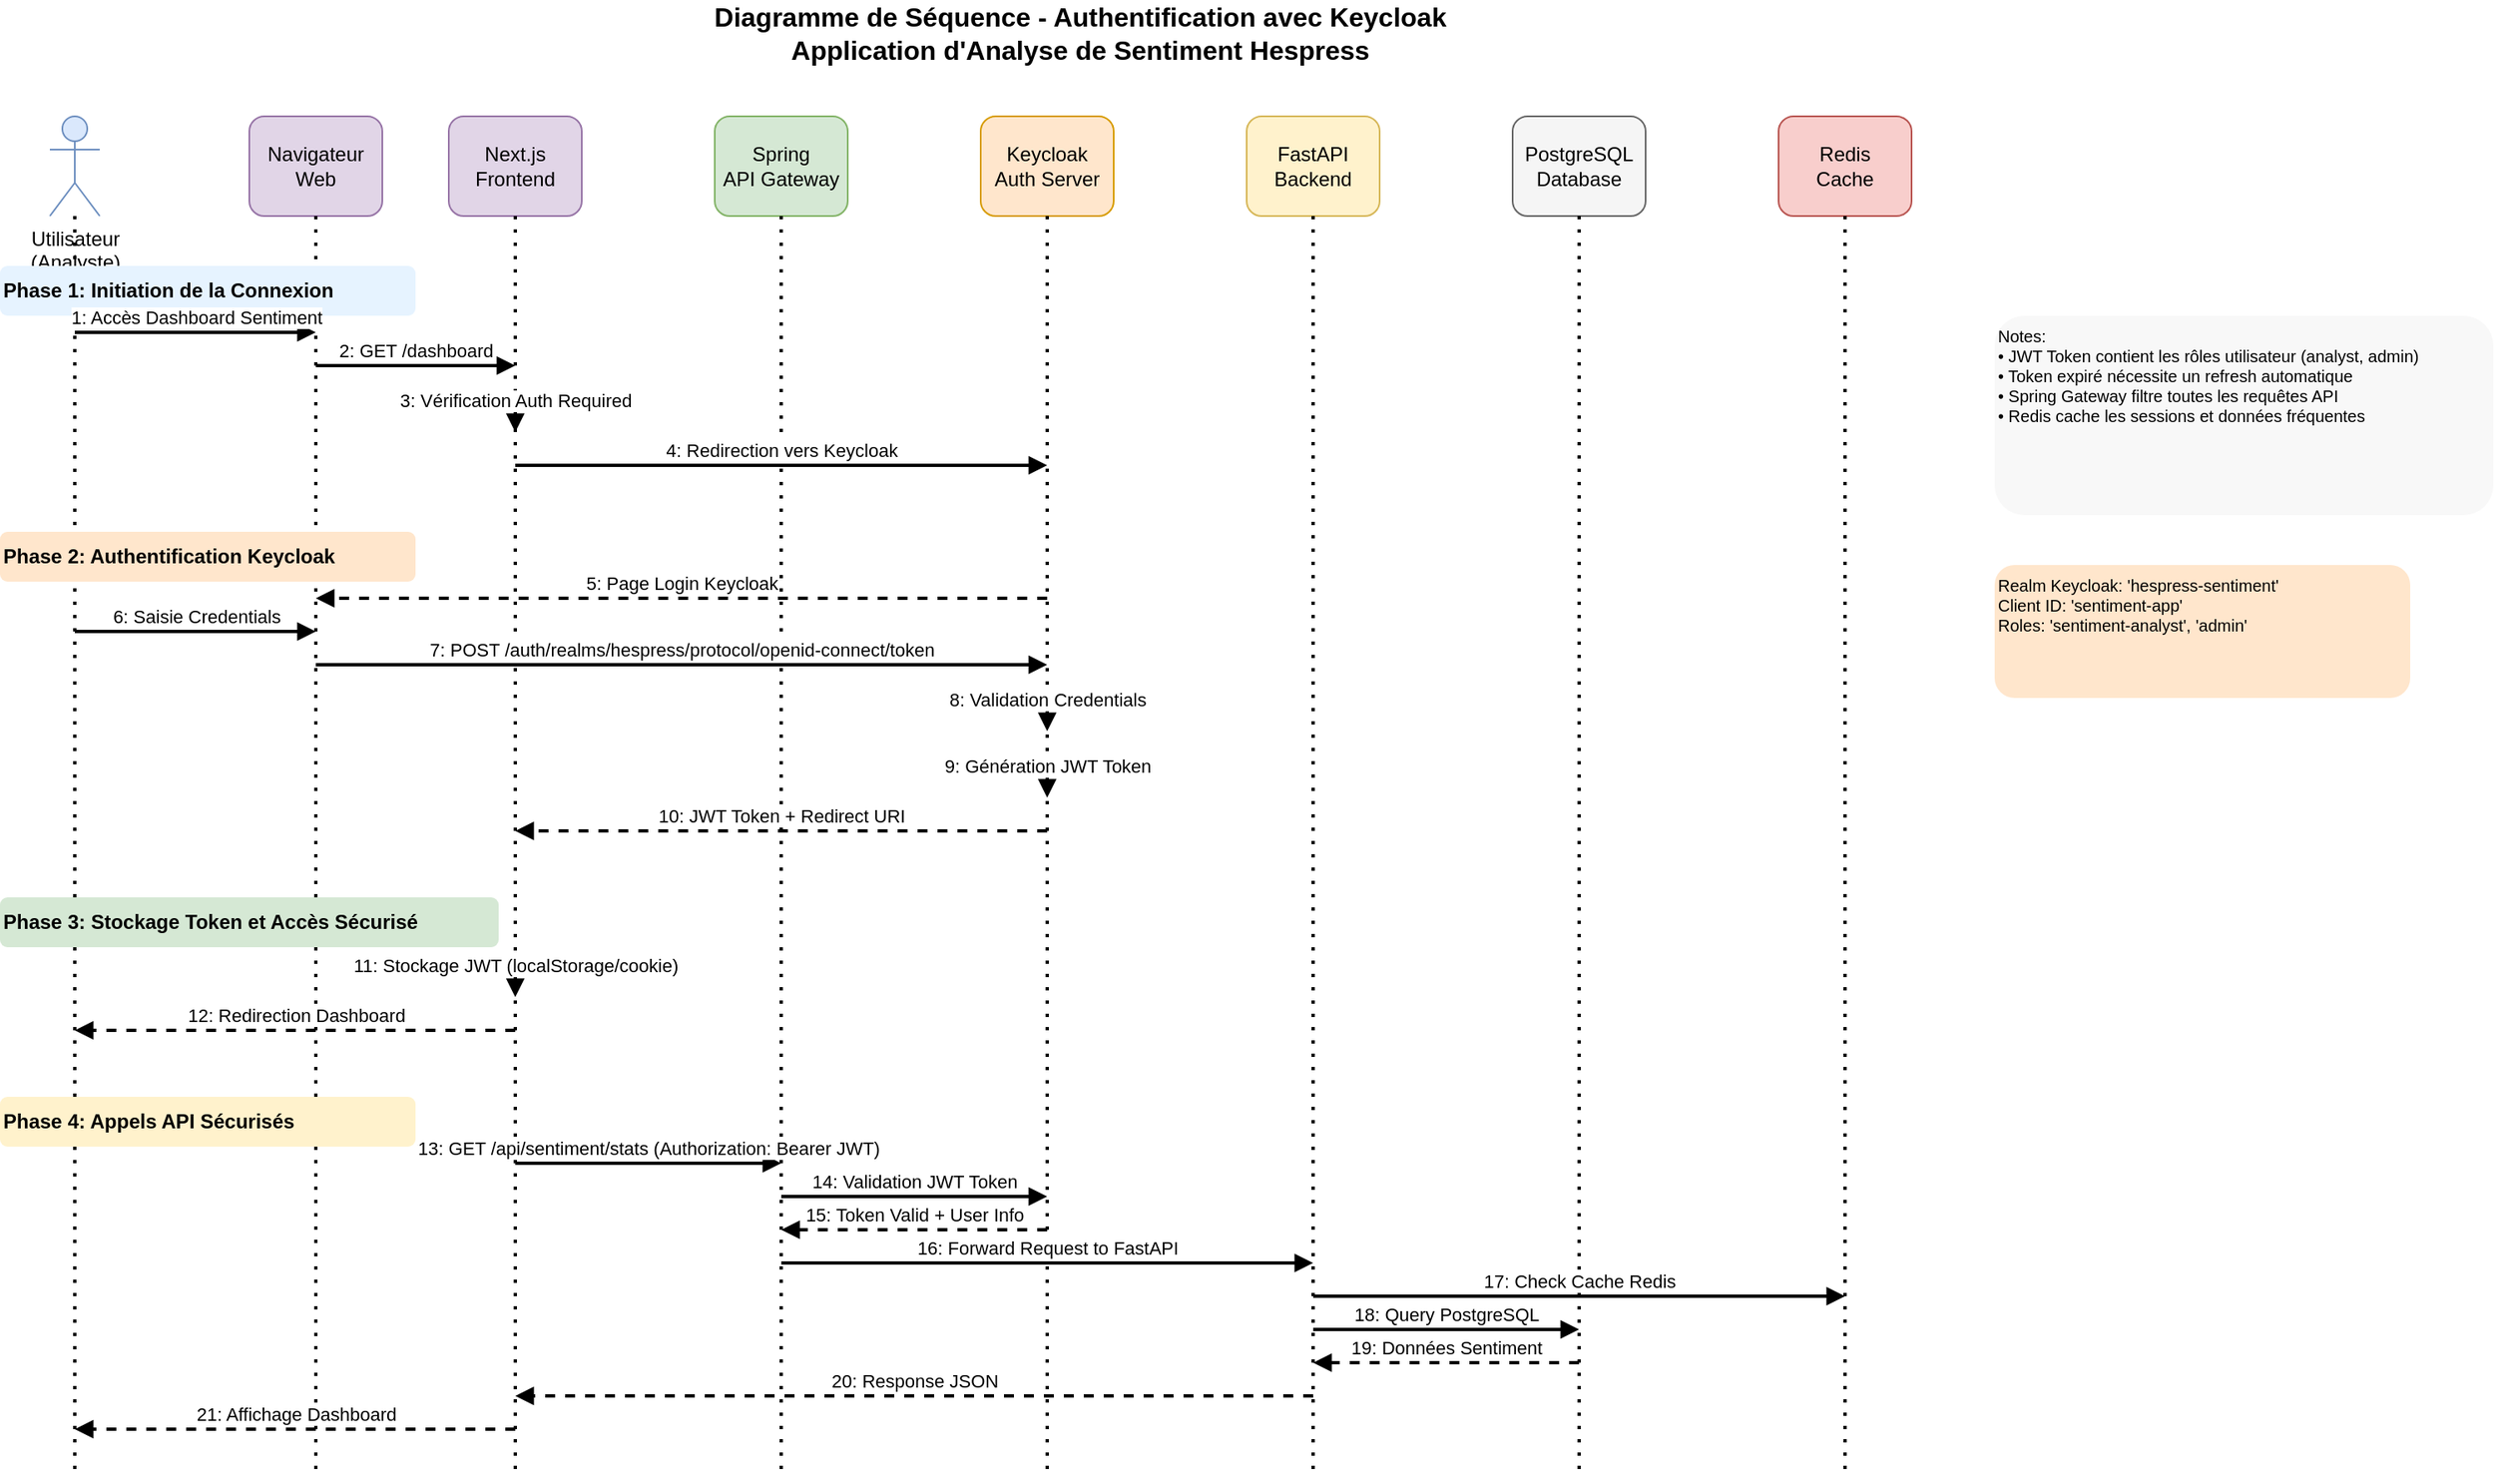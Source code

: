 <mxfile>
    <diagram name="Sequence Diagram - Authentification Keycloak" id="auth-sequence-diagram">
        <mxGraphModel dx="1422" dy="772" grid="1" gridSize="10" guides="1" tooltips="1" connect="1" arrows="1" fold="1" page="1" pageScale="1" pageWidth="1600" pageHeight="1200" math="0" shadow="0">
            <root>
                <mxCell id="0"/>
                <mxCell id="1" parent="0"/>
                
                <!-- Title -->
                <mxCell id="Title" value="Diagramme de Séquence - Authentification avec Keycloak&#xa;Application d'Analyse de Sentiment Hespress" style="text;html=1;strokeColor=none;fillColor=none;align=center;verticalAlign=middle;whiteSpace=wrap;rounded=0;fontStyle=1;fontSize=16;" vertex="1" parent="1">
                    <mxGeometry x="400" y="10" width="600" height="40" as="geometry"/>
                </mxCell>
                
                <!-- Actors and Systems -->
                <mxCell id="User" value="Utilisateur&#xa;(Analyste)" style="shape=umlActor;verticalLabelPosition=bottom;verticalAlign=top;html=1;outlineConnect=0;fillColor=#dae8fc;strokeColor=#6c8ebf;" vertex="1" parent="1">
                    <mxGeometry x="80" y="80" width="30" height="60" as="geometry"/>
                </mxCell>
                
                <mxCell id="Browser" value="Navigateur&#xa;Web" style="rounded=1;whiteSpace=wrap;html=1;fillColor=#e1d5e7;strokeColor=#9673a6;" vertex="1" parent="1">
                    <mxGeometry x="200" y="80" width="80" height="60" as="geometry"/>
                </mxCell>
                
                <mxCell id="NextJS" value="Next.js&#xa;Frontend" style="rounded=1;whiteSpace=wrap;html=1;fillColor=#e1d5e7;strokeColor=#9673a6;" vertex="1" parent="1">
                    <mxGeometry x="320" y="80" width="80" height="60" as="geometry"/>
                </mxCell>
                
                <mxCell id="SpringGateway" value="Spring&#xa;API Gateway" style="rounded=1;whiteSpace=wrap;html=1;fillColor=#d5e8d4;strokeColor=#82b366;" vertex="1" parent="1">
                    <mxGeometry x="480" y="80" width="80" height="60" as="geometry"/>
                </mxCell>
                
                <mxCell id="Keycloak" value="Keycloak&#xa;Auth Server" style="rounded=1;whiteSpace=wrap;html=1;fillColor=#ffe6cc;strokeColor=#d79b00;" vertex="1" parent="1">
                    <mxGeometry x="640" y="80" width="80" height="60" as="geometry"/>
                </mxCell>
                
                <mxCell id="FastAPI" value="FastAPI&#xa;Backend" style="rounded=1;whiteSpace=wrap;html=1;fillColor=#fff2cc;strokeColor=#d6b656;" vertex="1" parent="1">
                    <mxGeometry x="800" y="80" width="80" height="60" as="geometry"/>
                </mxCell>
                
                <mxCell id="PostgreSQL" value="PostgreSQL&#xa;Database" style="rounded=1;whiteSpace=wrap;html=1;fillColor=#f5f5f5;strokeColor=#666666;" vertex="1" parent="1">
                    <mxGeometry x="960" y="80" width="80" height="60" as="geometry"/>
                </mxCell>
                
                <mxCell id="Redis" value="Redis&#xa;Cache" style="rounded=1;whiteSpace=wrap;html=1;fillColor=#f8cecc;strokeColor=#b85450;" vertex="1" parent="1">
                    <mxGeometry x="1120" y="80" width="80" height="60" as="geometry"/>
                </mxCell>
                
                <!-- Lifelines -->
                <mxCell id="UserLifeline" value="" style="endArrow=none;dashed=1;html=1;dashPattern=1 3;strokeWidth=2;" edge="1" parent="1">
                    <mxGeometry width="50" height="50" relative="1" as="geometry">
                        <mxPoint x="95" y="140" as="sourcePoint"/>
                        <mxPoint x="95" y="900" as="targetPoint"/>
                    </mxGeometry>
                </mxCell>
                
                <mxCell id="BrowserLifeline" value="" style="endArrow=none;dashed=1;html=1;dashPattern=1 3;strokeWidth=2;" edge="1" parent="1">
                    <mxGeometry width="50" height="50" relative="1" as="geometry">
                        <mxPoint x="240" y="140" as="sourcePoint"/>
                        <mxPoint x="240" y="900" as="targetPoint"/>
                    </mxGeometry>
                </mxCell>
                
                <mxCell id="NextJSLifeline" value="" style="endArrow=none;dashed=1;html=1;dashPattern=1 3;strokeWidth=2;" edge="1" parent="1">
                    <mxGeometry width="50" height="50" relative="1" as="geometry">
                        <mxPoint x="360" y="140" as="sourcePoint"/>
                        <mxPoint x="360" y="900" as="targetPoint"/>
                    </mxGeometry>
                </mxCell>
                
                <mxCell id="SpringGatewayLifeline" value="" style="endArrow=none;dashed=1;html=1;dashPattern=1 3;strokeWidth=2;" edge="1" parent="1">
                    <mxGeometry width="50" height="50" relative="1" as="geometry">
                        <mxPoint x="520" y="140" as="sourcePoint"/>
                        <mxPoint x="520" y="900" as="targetPoint"/>
                    </mxGeometry>
                </mxCell>
                
                <mxCell id="KeycloakLifeline" value="" style="endArrow=none;dashed=1;html=1;dashPattern=1 3;strokeWidth=2;" edge="1" parent="1">
                    <mxGeometry width="50" height="50" relative="1" as="geometry">
                        <mxPoint x="680" y="140" as="sourcePoint"/>
                        <mxPoint x="680" y="900" as="targetPoint"/>
                    </mxGeometry>
                </mxCell>
                
                <mxCell id="FastAPILifeline" value="" style="endArrow=none;dashed=1;html=1;dashPattern=1 3;strokeWidth=2;" edge="1" parent="1">
                    <mxGeometry width="50" height="50" relative="1" as="geometry">
                        <mxPoint x="840" y="140" as="sourcePoint"/>
                        <mxPoint x="840" y="900" as="targetPoint"/>
                    </mxGeometry>
                </mxCell>
                
                <mxCell id="PostgreSQLLifeline" value="" style="endArrow=none;dashed=1;html=1;dashPattern=1 3;strokeWidth=2;" edge="1" parent="1">
                    <mxGeometry width="50" height="50" relative="1" as="geometry">
                        <mxPoint x="1000" y="140" as="sourcePoint"/>
                        <mxPoint x="1000" y="900" as="targetPoint"/>
                    </mxGeometry>
                </mxCell>
                
                <mxCell id="RedisLifeline" value="" style="endArrow=none;dashed=1;html=1;dashPattern=1 3;strokeWidth=2;" edge="1" parent="1">
                    <mxGeometry width="50" height="50" relative="1" as="geometry">
                        <mxPoint x="1160" y="140" as="sourcePoint"/>
                        <mxPoint x="1160" y="900" as="targetPoint"/>
                    </mxGeometry>
                </mxCell>
                
                <!-- Phase 1: Login Initiation -->
                <mxCell id="Phase1" value="Phase 1: Initiation de la Connexion" style="text;html=1;strokeColor=none;fillColor=#e6f3ff;align=left;verticalAlign=middle;whiteSpace=wrap;rounded=1;fontStyle=1;fontSize=12;" vertex="1" parent="1">
                    <mxGeometry x="50" y="170" width="250" height="30" as="geometry"/>
                </mxCell>
                
                <mxCell id="Arrow1" value="1: Accès Dashboard Sentiment" style="html=1;verticalAlign=bottom;endArrow=block;rounded=0;strokeWidth=2;" edge="1" parent="1">
                    <mxGeometry width="50" height="50" relative="1" as="geometry">
                        <mxPoint x="95" y="210" as="sourcePoint"/>
                        <mxPoint x="240" y="210" as="targetPoint"/>
                    </mxGeometry>
                </mxCell>
                
                <mxCell id="Arrow2" value="2: GET /dashboard" style="html=1;verticalAlign=bottom;endArrow=block;rounded=0;strokeWidth=2;" edge="1" parent="1">
                    <mxGeometry width="50" height="50" relative="1" as="geometry">
                        <mxPoint x="240" y="230" as="sourcePoint"/>
                        <mxPoint x="360" y="230" as="targetPoint"/>
                    </mxGeometry>
                </mxCell>
                
                <mxCell id="Arrow3" value="3: Vérification Auth Required" style="html=1;verticalAlign=bottom;endArrow=block;rounded=0;strokeWidth=2;" edge="1" parent="1">
                    <mxGeometry width="50" height="50" relative="1" as="geometry">
                        <mxPoint x="360" y="250" as="sourcePoint"/>
                        <mxPoint x="360" y="270" as="targetPoint"/>
                    </mxGeometry>
                </mxCell>
                
                <mxCell id="Arrow4" value="4: Redirection vers Keycloak" style="html=1;verticalAlign=bottom;endArrow=block;rounded=0;strokeWidth=2;" edge="1" parent="1">
                    <mxGeometry width="50" height="50" relative="1" as="geometry">
                        <mxPoint x="360" y="290" as="sourcePoint"/>
                        <mxPoint x="680" y="290" as="targetPoint"/>
                    </mxGeometry>
                </mxCell>
                
                <!-- Phase 2: Keycloak Authentication -->
                <mxCell id="Phase2" value="Phase 2: Authentification Keycloak" style="text;html=1;strokeColor=none;fillColor=#ffe6cc;align=left;verticalAlign=middle;whiteSpace=wrap;rounded=1;fontStyle=1;fontSize=12;" vertex="1" parent="1">
                    <mxGeometry x="50" y="330" width="250" height="30" as="geometry"/>
                </mxCell>
                
                <mxCell id="Arrow5" value="5: Page Login Keycloak" style="html=1;verticalAlign=bottom;endArrow=block;rounded=0;strokeWidth=2;dashed=1;" edge="1" parent="1">
                    <mxGeometry width="50" height="50" relative="1" as="geometry">
                        <mxPoint x="680" y="370" as="sourcePoint"/>
                        <mxPoint x="240" y="370" as="targetPoint"/>
                    </mxGeometry>
                </mxCell>
                
                <mxCell id="Arrow6" value="6: Saisie Credentials" style="html=1;verticalAlign=bottom;endArrow=block;rounded=0;strokeWidth=2;" edge="1" parent="1">
                    <mxGeometry width="50" height="50" relative="1" as="geometry">
                        <mxPoint x="95" y="390" as="sourcePoint"/>
                        <mxPoint x="240" y="390" as="targetPoint"/>
                    </mxGeometry>
                </mxCell>
                
                <mxCell id="Arrow7" value="7: POST /auth/realms/hespress/protocol/openid-connect/token" style="html=1;verticalAlign=bottom;endArrow=block;rounded=0;strokeWidth=2;" edge="1" parent="1">
                    <mxGeometry width="50" height="50" relative="1" as="geometry">
                        <mxPoint x="240" y="410" as="sourcePoint"/>
                        <mxPoint x="680" y="410" as="targetPoint"/>
                    </mxGeometry>
                </mxCell>
                
                <mxCell id="Arrow8" value="8: Validation Credentials" style="html=1;verticalAlign=bottom;endArrow=block;rounded=0;strokeWidth=2;" edge="1" parent="1">
                    <mxGeometry width="50" height="50" relative="1" as="geometry">
                        <mxPoint x="680" y="430" as="sourcePoint"/>
                        <mxPoint x="680" y="450" as="targetPoint"/>
                    </mxGeometry>
                </mxCell>
                
                <mxCell id="Arrow9" value="9: Génération JWT Token" style="html=1;verticalAlign=bottom;endArrow=block;rounded=0;strokeWidth=2;" edge="1" parent="1">
                    <mxGeometry width="50" height="50" relative="1" as="geometry">
                        <mxPoint x="680" y="470" as="sourcePoint"/>
                        <mxPoint x="680" y="490" as="targetPoint"/>
                    </mxGeometry>
                </mxCell>
                
                <mxCell id="Arrow10" value="10: JWT Token + Redirect URI" style="html=1;verticalAlign=bottom;endArrow=block;rounded=0;strokeWidth=2;dashed=1;" edge="1" parent="1">
                    <mxGeometry width="50" height="50" relative="1" as="geometry">
                        <mxPoint x="680" y="510" as="sourcePoint"/>
                        <mxPoint x="360" y="510" as="targetPoint"/>
                    </mxGeometry>
                </mxCell>
                
                <!-- Phase 3: Token Storage and Access -->
                <mxCell id="Phase3" value="Phase 3: Stockage Token et Accès Sécurisé" style="text;html=1;strokeColor=none;fillColor=#d5e8d4;align=left;verticalAlign=middle;whiteSpace=wrap;rounded=1;fontStyle=1;fontSize=12;" vertex="1" parent="1">
                    <mxGeometry x="50" y="550" width="300" height="30" as="geometry"/>
                </mxCell>
                
                <mxCell id="Arrow11" value="11: Stockage JWT (localStorage/cookie)" style="html=1;verticalAlign=bottom;endArrow=block;rounded=0;strokeWidth=2;" edge="1" parent="1">
                    <mxGeometry width="50" height="50" relative="1" as="geometry">
                        <mxPoint x="360" y="590" as="sourcePoint"/>
                        <mxPoint x="360" y="610" as="targetPoint"/>
                    </mxGeometry>
                </mxCell>
                
                <mxCell id="Arrow12" value="12: Redirection Dashboard" style="html=1;verticalAlign=bottom;endArrow=block;rounded=0;strokeWidth=2;dashed=1;" edge="1" parent="1">
                    <mxGeometry width="50" height="50" relative="1" as="geometry">
                        <mxPoint x="360" y="630" as="sourcePoint"/>
                        <mxPoint x="95" y="630" as="targetPoint"/>
                    </mxGeometry>
                </mxCell>
                
                <!-- Phase 4: Secured API Calls -->
                <mxCell id="Phase4" value="Phase 4: Appels API Sécurisés" style="text;html=1;strokeColor=none;fillColor=#fff2cc;align=left;verticalAlign=middle;whiteSpace=wrap;rounded=1;fontStyle=1;fontSize=12;" vertex="1" parent="1">
                    <mxGeometry x="50" y="670" width="250" height="30" as="geometry"/>
                </mxCell>
                
                <mxCell id="Arrow13" value="13: GET /api/sentiment/stats (Authorization: Bearer JWT)" style="html=1;verticalAlign=bottom;endArrow=block;rounded=0;strokeWidth=2;" edge="1" parent="1">
                    <mxGeometry width="50" height="50" relative="1" as="geometry">
                        <mxPoint x="360" y="710" as="sourcePoint"/>
                        <mxPoint x="520" y="710" as="targetPoint"/>
                    </mxGeometry>
                </mxCell>
                
                <mxCell id="Arrow14" value="14: Validation JWT Token" style="html=1;verticalAlign=bottom;endArrow=block;rounded=0;strokeWidth=2;" edge="1" parent="1">
                    <mxGeometry width="50" height="50" relative="1" as="geometry">
                        <mxPoint x="520" y="730" as="sourcePoint"/>
                        <mxPoint x="680" y="730" as="targetPoint"/>
                    </mxGeometry>
                </mxCell>
                
                <mxCell id="Arrow15" value="15: Token Valid + User Info" style="html=1;verticalAlign=bottom;endArrow=block;rounded=0;strokeWidth=2;dashed=1;" edge="1" parent="1">
                    <mxGeometry width="50" height="50" relative="1" as="geometry">
                        <mxPoint x="680" y="750" as="sourcePoint"/>
                        <mxPoint x="520" y="750" as="targetPoint"/>
                    </mxGeometry>
                </mxCell>
                
                <mxCell id="Arrow16" value="16: Forward Request to FastAPI" style="html=1;verticalAlign=bottom;endArrow=block;rounded=0;strokeWidth=2;" edge="1" parent="1">
                    <mxGeometry width="50" height="50" relative="1" as="geometry">
                        <mxPoint x="520" y="770" as="sourcePoint"/>
                        <mxPoint x="840" y="770" as="targetPoint"/>
                    </mxGeometry>
                </mxCell>
                
                <mxCell id="Arrow17" value="17: Check Cache Redis" style="html=1;verticalAlign=bottom;endArrow=block;rounded=0;strokeWidth=2;" edge="1" parent="1">
                    <mxGeometry width="50" height="50" relative="1" as="geometry">
                        <mxPoint x="840" y="790" as="sourcePoint"/>
                        <mxPoint x="1160" y="790" as="targetPoint"/>
                    </mxGeometry>
                </mxCell>
                
                <mxCell id="Arrow18" value="18: Query PostgreSQL" style="html=1;verticalAlign=bottom;endArrow=block;rounded=0;strokeWidth=2;" edge="1" parent="1">
                    <mxGeometry width="50" height="50" relative="1" as="geometry">
                        <mxPoint x="840" y="810" as="sourcePoint"/>
                        <mxPoint x="1000" y="810" as="targetPoint"/>
                    </mxGeometry>
                </mxCell>
                
                <mxCell id="Arrow19" value="19: Données Sentiment" style="html=1;verticalAlign=bottom;endArrow=block;rounded=0;strokeWidth=2;dashed=1;" edge="1" parent="1">
                    <mxGeometry width="50" height="50" relative="1" as="geometry">
                        <mxPoint x="1000" y="830" as="sourcePoint"/>
                        <mxPoint x="840" y="830" as="targetPoint"/>
                    </mxGeometry>
                </mxCell>
                
                <mxCell id="Arrow20" value="20: Response JSON" style="html=1;verticalAlign=bottom;endArrow=block;rounded=0;strokeWidth=2;dashed=1;" edge="1" parent="1">
                    <mxGeometry width="50" height="50" relative="1" as="geometry">
                        <mxPoint x="840" y="850" as="sourcePoint"/>
                        <mxPoint x="360" y="850" as="targetPoint"/>
                    </mxGeometry>
                </mxCell>
                
                <mxCell id="Arrow21" value="21: Affichage Dashboard" style="html=1;verticalAlign=bottom;endArrow=block;rounded=0;strokeWidth=2;dashed=1;" edge="1" parent="1">
                    <mxGeometry width="50" height="50" relative="1" as="geometry">
                        <mxPoint x="360" y="870" as="sourcePoint"/>
                        <mxPoint x="95" y="870" as="targetPoint"/>
                    </mxGeometry>
                </mxCell>
                
                <!-- Notes -->
                <mxCell id="Note1" value="Notes:&#xa;• JWT Token contient les rôles utilisateur (analyst, admin)&#xa;• Token expiré nécessite un refresh automatique&#xa;• Spring Gateway filtre toutes les requêtes API&#xa;• Redis cache les sessions et données fréquentes" style="text;html=1;strokeColor=none;fillColor=#f8f8f8;align=left;verticalAlign=top;whiteSpace=wrap;rounded=1;fontStyle=0;fontSize=10;" vertex="1" parent="1">
                    <mxGeometry x="1250" y="200" width="300" height="120" as="geometry"/>
                </mxCell>
                
                <mxCell id="Note2" value="Realm Keycloak: 'hespress-sentiment'&#xa;Client ID: 'sentiment-app'&#xa;Roles: 'sentiment-analyst', 'admin'" style="text;html=1;strokeColor=none;fillColor=#ffe6cc;align=left;verticalAlign=top;whiteSpace=wrap;rounded=1;fontStyle=0;fontSize=10;" vertex="1" parent="1">
                    <mxGeometry x="1250" y="350" width="250" height="80" as="geometry"/>
                </mxCell>
                
            </root>
        </mxGraphModel>
    </diagram>
</mxfile>
